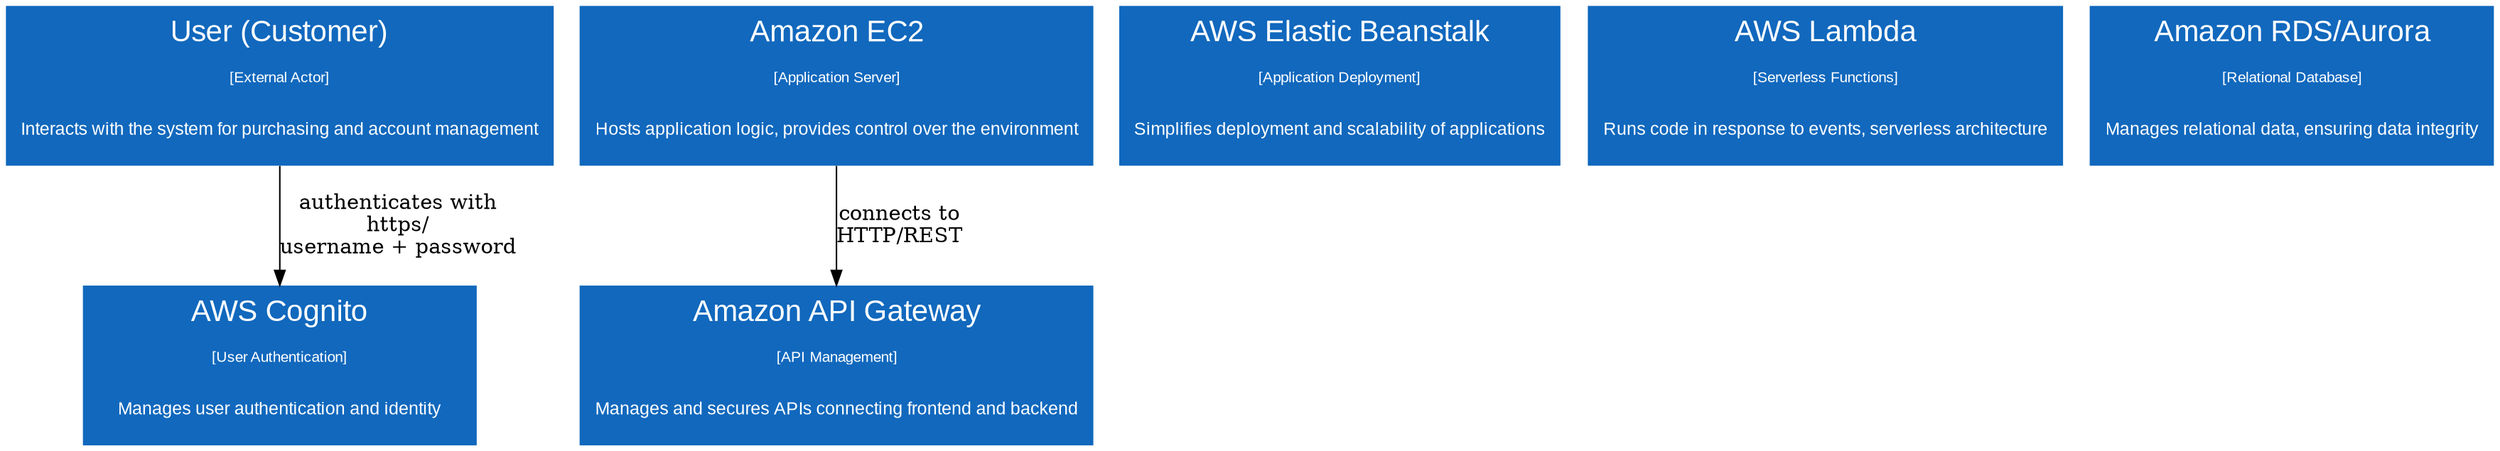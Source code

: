 digraph {
    // Set global node attributes for C4 model
    node [fontname="Arial", shape="plaintext", style=filled, fontcolor="#ffffff", color="#0b4884", fillcolor="#1168bd"]

    // Define User node
    User [label=<
    <table border="0" cellspacing="0" cellborder="0" width="250" height="100">
      <tr><td width="250" height="30" align="center"><FONT POINT-SIZE="20">User (Customer)</FONT></td></tr>
      <tr><td width="250" height="30" align="center"><FONT POINT-SIZE="10">[External Actor]</FONT></td></tr>
      <tr><td width="250" height="40" align="center"><FONT POINT-SIZE="12">Interacts with the system for purchasing and account management</FONT></td></tr>
    </table>
    >]

    // Define AWS Cognito node
    Cognito [label=<
    <table border="0" cellspacing="0" cellborder="0" width="250" height="100">
      <tr><td width="250" height="30" align="center"><FONT POINT-SIZE="20">AWS Cognito</FONT></td></tr>
      <tr><td width="250" height="30" align="center"><FONT POINT-SIZE="10">[User Authentication]</FONT></td></tr>
      <tr><td width="250" height="40" align="center"><FONT POINT-SIZE="12">Manages user authentication and identity</FONT></td></tr>
    </table>
    >]

    // Define Amazon EC2 node
    EC2 [label=<
    <table border="0" cellspacing="0" cellborder="0" width="250" height="100">
      <tr><td width="250" height="30" align="center"><FONT POINT-SIZE="20">Amazon EC2</FONT></td></tr>
      <tr><td width="250" height="30" align="center"><FONT POINT-SIZE="10">[Application Server]</FONT></td></tr>
      <tr><td width="250" height="40" align="center"><FONT POINT-SIZE="12">Hosts application logic, provides control over the environment</FONT></td></tr>
    </table>
    >]

    // Define AWS Elastic Beanstalk node
    Beanstalk [label=<
    <table border="0" cellspacing="0" cellborder="0" width="250" height="100">
      <tr><td width="250" height="30" align="center"><FONT POINT-SIZE="20">AWS Elastic Beanstalk</FONT></td></tr>
      <tr><td width="250" height="30" align="center"><FONT POINT-SIZE="10">[Application Deployment]</FONT></td></tr>
      <tr><td width="250" height="40" align="center"><FONT POINT-SIZE="12">Simplifies deployment and scalability of applications</FONT></td></tr>
    </table>
    >]

        // Define AWS Lambda node
    Lambda [label=<
    <table border="0" cellspacing="0" cellborder="0" width="250" height="100">
      <tr><td width="250" height="30" align="center"><FONT POINT-SIZE="20">AWS Lambda</FONT></td></tr>
      <tr><td width="250" height="30" align="center"><FONT POINT-SIZE="10">[Serverless Functions]</FONT></td></tr>
      <tr><td width="250" height="40" align="center"><FONT POINT-SIZE="12">Runs code in response to events, serverless architecture</FONT></td></tr>
    </table>
    >]

    // Define Amazon API Gateway node
    APIGateway [label=<
    <table border="0" cellspacing="0" cellborder="0" width="250" height="100">
      <tr><td width="250" height="30" align="center"><FONT POINT-SIZE="20">Amazon API Gateway</FONT></td></tr>
      <tr><td width="250" height="30" align="center"><FONT POINT-SIZE="10">[API Management]</FONT></td></tr>
      <tr><td width="250" height="40" align="center"><FONT POINT-SIZE="12">Manages and secures APIs connecting frontend and backend</FONT></td></tr>
    </table>
    >]

    // Define Amazon RDS/Aurora node
    RDS [label=<
    <table border="0" cellspacing="0" cellborder="0" width="250" height="100">
      <tr><td width="250" height="30" align="center"><FONT POINT-SIZE="20">Amazon RDS/Aurora</FONT></td></tr>
      <tr><td width="250" height="30" align="center"><FONT POINT-SIZE="10">[Relational Database]</FONT></td></tr>
      <tr><td width="250" height="40" align="center"><FONT POINT-SIZE="12">Manages relational data, ensuring data integrity</FONT></td></tr>
    </table>
    >]

    // Additional nodes and edges for services like Amazon S3, AWS Step Functions, Amazon SES/SNS, Amazon CloudWatch, and Amazon S3 + CloudFront would follow similarly

    // Example of another edge
    EC2 -> APIGateway [label="connects to\nHTTP/REST"]
    
    // Continue defining edges for all interactions



    // Define edges with descriptions and protocols
    User -> Cognito [label="authenticates with\nhttps/\nusername + password"]
    // Other edges with appropriate descriptions and protocols

}
